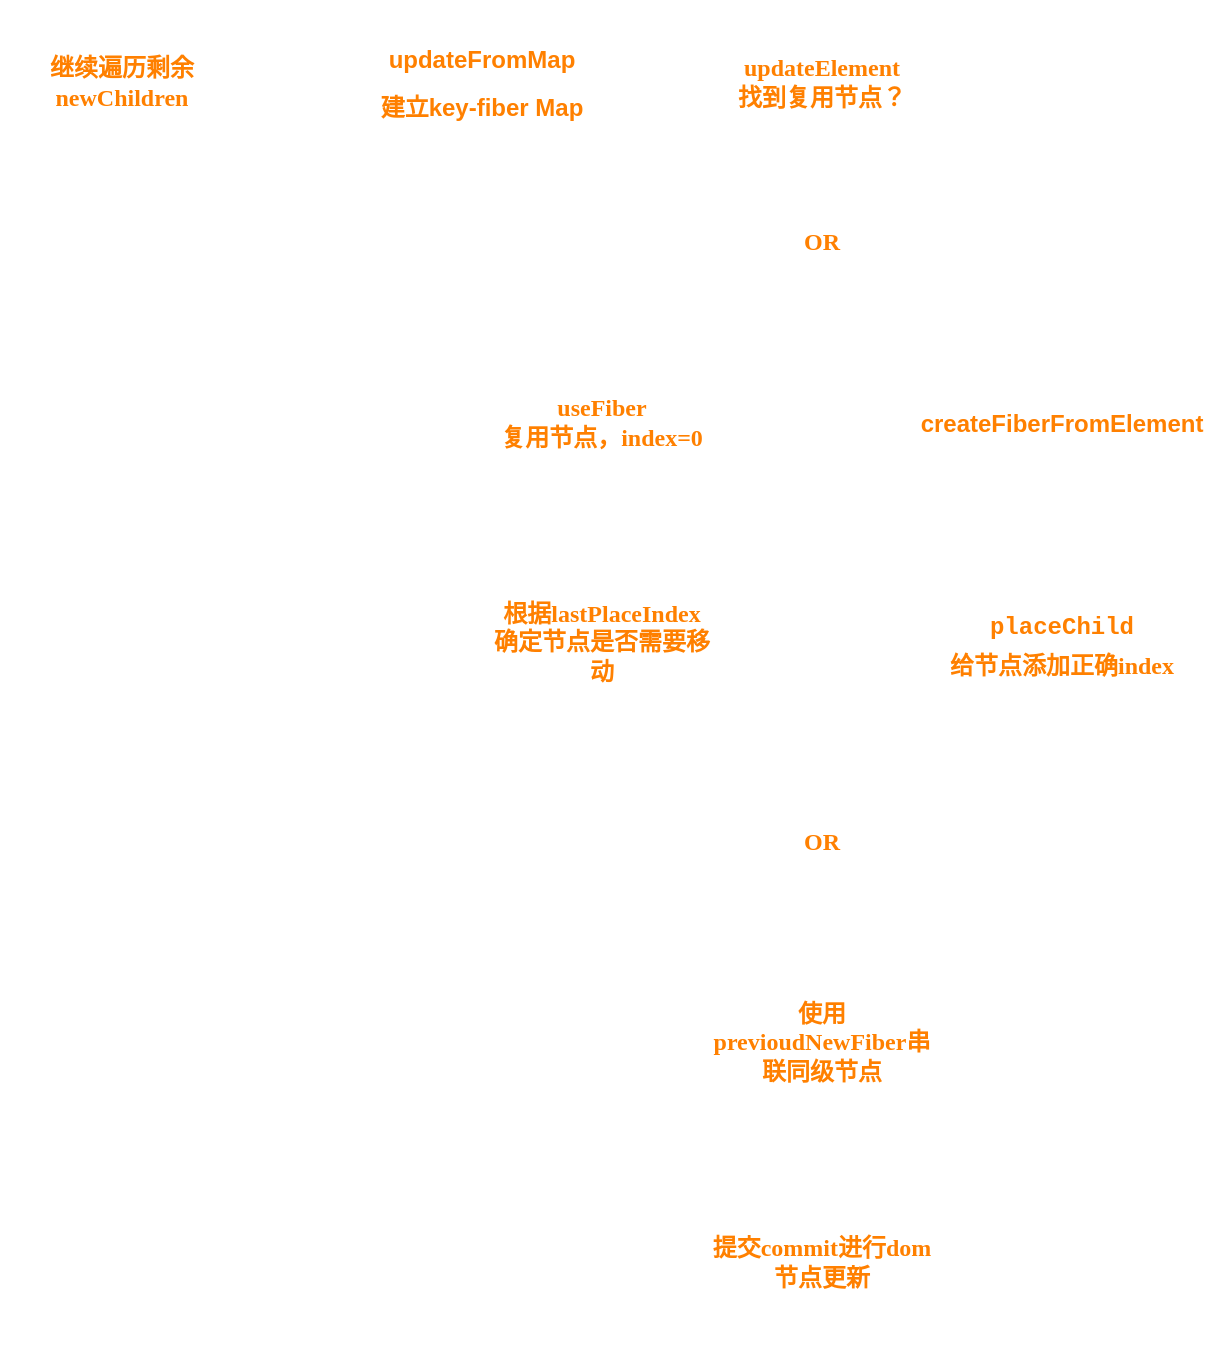 <mxfile version="14.7.7" type="github">
  <diagram id="kgpKYQtTHZ0yAKxKKP6v" name="Page-1">
    <mxGraphModel dx="1796" dy="534" grid="1" gridSize="10" guides="1" tooltips="1" connect="1" arrows="1" fold="1" page="1" pageScale="1" pageWidth="850" pageHeight="1100" math="0" shadow="0">
      <root>
        <mxCell id="0" />
        <mxCell id="1" parent="0" />
        <mxCell id="N1lgmwDdBhY6PN8yiJ6b-56" style="edgeStyle=orthogonalEdgeStyle;rounded=0;orthogonalLoop=1;jettySize=auto;html=1;exitX=1;exitY=0.5;exitDx=0;exitDy=0;entryX=0;entryY=0.5;entryDx=0;entryDy=0;labelBackgroundColor=none;fontSize=12;fontColor=#FF8000;labelBorderColor=#FFFFFF;strokeColor=#FFFFFF;fontStyle=1" edge="1" parent="1" source="N1lgmwDdBhY6PN8yiJ6b-2" target="N1lgmwDdBhY6PN8yiJ6b-55">
          <mxGeometry relative="1" as="geometry" />
        </mxCell>
        <mxCell id="N1lgmwDdBhY6PN8yiJ6b-2" value="继续遍历剩余&lt;br style=&quot;font-size: 12px;&quot;&gt;newChildren" style="shape=hexagon;perimeter=hexagonPerimeter;whiteSpace=wrap;html=1;rounded=0;shadow=0;labelBackgroundColor=none;strokeWidth=1;fontFamily=Verdana;fontSize=12;align=center;fontColor=#FF8000;labelBorderColor=#FFFFFF;strokeColor=#FFFFFF;fontStyle=1" vertex="1" parent="1">
          <mxGeometry x="-180" y="20" width="120" height="80" as="geometry" />
        </mxCell>
        <mxCell id="N1lgmwDdBhY6PN8yiJ6b-3" style="edgeStyle=orthogonalEdgeStyle;rounded=1;html=1;labelBackgroundColor=none;startArrow=none;startFill=0;startSize=5;endArrow=classicThin;endFill=1;endSize=5;jettySize=auto;orthogonalLoop=1;strokeWidth=1;fontFamily=Verdana;fontSize=12;fontColor=#FF8000;labelBorderColor=#FFFFFF;strokeColor=#FFFFFF;fontStyle=1" edge="1" parent="1" source="N1lgmwDdBhY6PN8yiJ6b-4" target="N1lgmwDdBhY6PN8yiJ6b-8">
          <mxGeometry relative="1" as="geometry" />
        </mxCell>
        <mxCell id="N1lgmwDdBhY6PN8yiJ6b-4" value="updateElement&lt;br style=&quot;font-size: 12px;&quot;&gt;找到复用节点？" style="rounded=1;whiteSpace=wrap;html=1;shadow=0;labelBackgroundColor=none;strokeWidth=1;fontFamily=Verdana;fontSize=12;align=center;fontColor=#FF8000;labelBorderColor=#FFFFFF;strokeColor=#FFFFFF;fontStyle=1" vertex="1" parent="1">
          <mxGeometry x="170" y="20" width="120" height="80" as="geometry" />
        </mxCell>
        <mxCell id="N1lgmwDdBhY6PN8yiJ6b-5" style="edgeStyle=orthogonalEdgeStyle;rounded=1;html=1;labelBackgroundColor=none;startArrow=none;startFill=0;startSize=5;endArrow=classicThin;endFill=1;endSize=5;jettySize=auto;orthogonalLoop=1;strokeWidth=1;fontFamily=Verdana;fontSize=12;fontColor=#FF8000;labelBorderColor=#FFFFFF;strokeColor=#FFFFFF;fontStyle=1" edge="1" parent="1" source="N1lgmwDdBhY6PN8yiJ6b-8" target="N1lgmwDdBhY6PN8yiJ6b-12">
          <mxGeometry relative="1" as="geometry" />
        </mxCell>
        <mxCell id="N1lgmwDdBhY6PN8yiJ6b-6" style="edgeStyle=orthogonalEdgeStyle;rounded=1;html=1;labelBackgroundColor=none;startArrow=none;startFill=0;startSize=5;endArrow=classicThin;endFill=1;endSize=5;jettySize=auto;orthogonalLoop=1;strokeWidth=1;fontFamily=Verdana;fontSize=12;fontColor=#FF8000;labelBorderColor=#FFFFFF;strokeColor=#FFFFFF;fontStyle=1" edge="1" parent="1" source="N1lgmwDdBhY6PN8yiJ6b-8" target="N1lgmwDdBhY6PN8yiJ6b-10">
          <mxGeometry relative="1" as="geometry" />
        </mxCell>
        <mxCell id="N1lgmwDdBhY6PN8yiJ6b-7" style="edgeStyle=orthogonalEdgeStyle;rounded=1;html=1;labelBackgroundColor=none;startArrow=none;startFill=0;startSize=5;endArrow=classicThin;endFill=1;endSize=5;jettySize=auto;orthogonalLoop=1;strokeWidth=1;fontFamily=Verdana;fontSize=12;fontColor=#FF8000;labelBorderColor=#FFFFFF;strokeColor=#FFFFFF;fontStyle=1" edge="1" parent="1" source="N1lgmwDdBhY6PN8yiJ6b-8" target="N1lgmwDdBhY6PN8yiJ6b-18">
          <mxGeometry relative="1" as="geometry" />
        </mxCell>
        <mxCell id="N1lgmwDdBhY6PN8yiJ6b-8" value="OR" style="ellipse;whiteSpace=wrap;html=1;rounded=1;shadow=0;labelBackgroundColor=none;strokeWidth=1;fontFamily=Verdana;fontSize=12;align=center;fontColor=#FF8000;labelBorderColor=#FFFFFF;strokeColor=#FFFFFF;fontStyle=1" vertex="1" parent="1">
          <mxGeometry x="210" y="120" width="40" height="40" as="geometry" />
        </mxCell>
        <mxCell id="N1lgmwDdBhY6PN8yiJ6b-9" style="edgeStyle=orthogonalEdgeStyle;rounded=1;html=1;labelBackgroundColor=none;startArrow=none;startFill=0;startSize=5;endArrow=classicThin;endFill=1;endSize=5;jettySize=auto;orthogonalLoop=1;strokeWidth=1;fontFamily=Verdana;fontSize=12;fontColor=#FF8000;labelBorderColor=#FFFFFF;strokeColor=#FFFFFF;fontStyle=1" edge="1" parent="1" source="N1lgmwDdBhY6PN8yiJ6b-10" target="N1lgmwDdBhY6PN8yiJ6b-14">
          <mxGeometry relative="1" as="geometry" />
        </mxCell>
        <mxCell id="N1lgmwDdBhY6PN8yiJ6b-10" value="useFiber&lt;br style=&quot;font-size: 12px;&quot;&gt;复用节点，index=0" style="shape=hexagon;perimeter=hexagonPerimeter;whiteSpace=wrap;html=1;rounded=0;shadow=0;labelBackgroundColor=none;strokeWidth=1;fontFamily=Verdana;fontSize=12;align=center;fontColor=#FF8000;labelBorderColor=#FFFFFF;strokeColor=#FFFFFF;fontStyle=1" vertex="1" parent="1">
          <mxGeometry x="60" y="190" width="120" height="80" as="geometry" />
        </mxCell>
        <mxCell id="N1lgmwDdBhY6PN8yiJ6b-11" style="edgeStyle=orthogonalEdgeStyle;rounded=1;html=1;labelBackgroundColor=none;startArrow=none;startFill=0;startSize=5;endArrow=classicThin;endFill=1;endSize=5;jettySize=auto;orthogonalLoop=1;strokeWidth=1;fontFamily=Verdana;fontSize=12;fontColor=#FF8000;labelBorderColor=#FFFFFF;strokeColor=#FFFFFF;fontStyle=1" edge="1" parent="1" source="N1lgmwDdBhY6PN8yiJ6b-12" target="N1lgmwDdBhY6PN8yiJ6b-16">
          <mxGeometry relative="1" as="geometry" />
        </mxCell>
        <mxCell id="N1lgmwDdBhY6PN8yiJ6b-12" value="&lt;div style=&quot;font-size: 12px; line-height: 24px;&quot;&gt;&lt;span style=&quot;font-size: 12px;&quot;&gt;createFiberFromElement&lt;/span&gt;&lt;/div&gt;" style="shape=hexagon;perimeter=hexagonPerimeter;whiteSpace=wrap;html=1;rounded=0;shadow=0;labelBackgroundColor=none;strokeWidth=1;fontFamily=Helvetica;fontSize=12;align=center;fontColor=#FF8000;labelBorderColor=#FFFFFF;strokeColor=#FFFFFF;fontStyle=1" vertex="1" parent="1">
          <mxGeometry x="290" y="190" width="120" height="80" as="geometry" />
        </mxCell>
        <mxCell id="N1lgmwDdBhY6PN8yiJ6b-13" style="edgeStyle=orthogonalEdgeStyle;rounded=1;html=1;labelBackgroundColor=none;startArrow=none;startFill=0;startSize=5;endArrow=classicThin;endFill=1;endSize=5;jettySize=auto;orthogonalLoop=1;strokeWidth=1;fontFamily=Verdana;fontSize=12;fontColor=#FF8000;labelBorderColor=#FFFFFF;strokeColor=#FFFFFF;fontStyle=1" edge="1" parent="1" source="N1lgmwDdBhY6PN8yiJ6b-14" target="N1lgmwDdBhY6PN8yiJ6b-18">
          <mxGeometry relative="1" as="geometry">
            <Array as="points">
              <mxPoint x="120" y="440" />
            </Array>
          </mxGeometry>
        </mxCell>
        <mxCell id="N1lgmwDdBhY6PN8yiJ6b-14" value="根据lastPlaceIndex&lt;br style=&quot;font-size: 12px;&quot;&gt;确定节点是否需要移动" style="rounded=1;whiteSpace=wrap;html=1;shadow=0;labelBackgroundColor=none;strokeWidth=1;fontFamily=Verdana;fontSize=12;align=center;fontColor=#FF8000;labelBorderColor=#FFFFFF;strokeColor=#FFFFFF;fontStyle=1" vertex="1" parent="1">
          <mxGeometry x="60" y="300" width="120" height="80" as="geometry" />
        </mxCell>
        <mxCell id="N1lgmwDdBhY6PN8yiJ6b-15" style="edgeStyle=orthogonalEdgeStyle;rounded=1;html=1;labelBackgroundColor=none;startArrow=none;startFill=0;startSize=5;endArrow=classicThin;endFill=1;endSize=5;jettySize=auto;orthogonalLoop=1;strokeWidth=1;fontFamily=Verdana;fontSize=12;fontColor=#FF8000;labelBorderColor=#FFFFFF;strokeColor=#FFFFFF;fontStyle=1" edge="1" parent="1" source="N1lgmwDdBhY6PN8yiJ6b-16" target="N1lgmwDdBhY6PN8yiJ6b-18">
          <mxGeometry relative="1" as="geometry">
            <Array as="points">
              <mxPoint x="350" y="440" />
            </Array>
          </mxGeometry>
        </mxCell>
        <mxCell id="N1lgmwDdBhY6PN8yiJ6b-16" value="&lt;div style=&quot;font-family: menlo, monaco, &amp;quot;courier new&amp;quot;, monospace; line-height: 24px; font-size: 12px;&quot;&gt;&lt;font style=&quot;font-size: 12px;&quot;&gt;placeChild&lt;/font&gt;&lt;/div&gt;&lt;font style=&quot;font-size: 12px;&quot;&gt;给节点添加正确index&lt;/font&gt;" style="rounded=1;whiteSpace=wrap;html=1;shadow=0;labelBackgroundColor=none;strokeWidth=1;fontFamily=Verdana;fontSize=12;align=center;fontColor=#FF8000;labelBorderColor=#FFFFFF;strokeColor=#FFFFFF;fontStyle=1" vertex="1" parent="1">
          <mxGeometry x="290" y="300" width="120" height="80" as="geometry" />
        </mxCell>
        <mxCell id="N1lgmwDdBhY6PN8yiJ6b-17" style="edgeStyle=orthogonalEdgeStyle;rounded=1;html=1;labelBackgroundColor=none;startArrow=none;startFill=0;startSize=5;endArrow=classicThin;endFill=1;endSize=5;jettySize=auto;orthogonalLoop=1;strokeWidth=1;fontFamily=Verdana;fontSize=12;fontColor=#FF8000;labelBorderColor=#FFFFFF;strokeColor=#FFFFFF;fontStyle=1" edge="1" parent="1" source="N1lgmwDdBhY6PN8yiJ6b-18" target="N1lgmwDdBhY6PN8yiJ6b-20">
          <mxGeometry relative="1" as="geometry" />
        </mxCell>
        <mxCell id="N1lgmwDdBhY6PN8yiJ6b-18" value="OR" style="ellipse;whiteSpace=wrap;html=1;rounded=1;shadow=0;labelBackgroundColor=none;strokeWidth=1;fontFamily=Verdana;fontSize=12;align=center;fontColor=#FF8000;labelBorderColor=#FFFFFF;strokeColor=#FFFFFF;fontStyle=1" vertex="1" parent="1">
          <mxGeometry x="210" y="420" width="40" height="40" as="geometry" />
        </mxCell>
        <mxCell id="N1lgmwDdBhY6PN8yiJ6b-19" style="edgeStyle=orthogonalEdgeStyle;rounded=1;html=1;labelBackgroundColor=none;startArrow=none;startFill=0;startSize=5;endArrow=classicThin;endFill=1;endSize=5;jettySize=auto;orthogonalLoop=1;strokeWidth=1;fontFamily=Verdana;fontSize=12;fontColor=#FF8000;labelBorderColor=#FFFFFF;strokeColor=#FFFFFF;fontStyle=1" edge="1" parent="1" source="N1lgmwDdBhY6PN8yiJ6b-20" target="N1lgmwDdBhY6PN8yiJ6b-22">
          <mxGeometry relative="1" as="geometry" />
        </mxCell>
        <mxCell id="N1lgmwDdBhY6PN8yiJ6b-20" value="使用&lt;br style=&quot;font-size: 12px;&quot;&gt;previoudNewFiber串联同级节点" style="shape=hexagon;perimeter=hexagonPerimeter;whiteSpace=wrap;html=1;rounded=0;shadow=0;labelBackgroundColor=none;strokeWidth=1;fontFamily=Verdana;fontSize=12;align=center;fontColor=#FF8000;labelBorderColor=#FFFFFF;strokeColor=#FFFFFF;fontStyle=1" vertex="1" parent="1">
          <mxGeometry x="170" y="500" width="120" height="80" as="geometry" />
        </mxCell>
        <mxCell id="N1lgmwDdBhY6PN8yiJ6b-22" value="提交commit进行dom节点更新" style="rounded=1;whiteSpace=wrap;html=1;shadow=0;labelBackgroundColor=none;strokeWidth=1;fontFamily=Verdana;fontSize=12;align=center;fontColor=#FF8000;labelBorderColor=#FFFFFF;strokeColor=#FFFFFF;fontStyle=1" vertex="1" parent="1">
          <mxGeometry x="170" y="610" width="120" height="80" as="geometry" />
        </mxCell>
        <mxCell id="N1lgmwDdBhY6PN8yiJ6b-57" style="edgeStyle=orthogonalEdgeStyle;rounded=0;orthogonalLoop=1;jettySize=auto;html=1;exitX=1;exitY=0.5;exitDx=0;exitDy=0;entryX=0;entryY=0.5;entryDx=0;entryDy=0;labelBackgroundColor=none;fontSize=12;fontColor=#FF8000;labelBorderColor=#FFFFFF;strokeColor=#FFFFFF;fontStyle=1" edge="1" parent="1" source="N1lgmwDdBhY6PN8yiJ6b-55" target="N1lgmwDdBhY6PN8yiJ6b-4">
          <mxGeometry relative="1" as="geometry" />
        </mxCell>
        <mxCell id="N1lgmwDdBhY6PN8yiJ6b-55" value="&lt;p style=&quot;font-size: 12px; line-height: 24px;&quot;&gt;&lt;font face=&quot;Helvetica&quot; style=&quot;font-size: 12px;&quot;&gt;updateFromMap&lt;br style=&quot;font-size: 12px;&quot;&gt;建立key-fiber Map&lt;/font&gt;&lt;/p&gt;" style="rounded=1;whiteSpace=wrap;html=1;shadow=0;labelBackgroundColor=none;strokeWidth=1;fontFamily=Verdana;fontSize=12;align=center;fontColor=#FF8000;labelBorderColor=#FFFFFF;strokeColor=#FFFFFF;fontStyle=1" vertex="1" parent="1">
          <mxGeometry y="20" width="120" height="80" as="geometry" />
        </mxCell>
      </root>
    </mxGraphModel>
  </diagram>
</mxfile>
